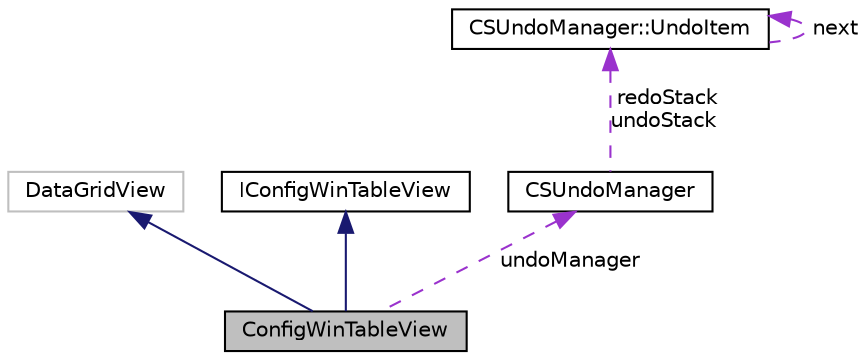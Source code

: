 digraph "ConfigWinTableView"
{
  edge [fontname="Helvetica",fontsize="10",labelfontname="Helvetica",labelfontsize="10"];
  node [fontname="Helvetica",fontsize="10",shape=record];
  Node3 [label="ConfigWinTableView",height=0.2,width=0.4,color="black", fillcolor="grey75", style="filled", fontcolor="black"];
  Node4 -> Node3 [dir="back",color="midnightblue",fontsize="10",style="solid",fontname="Helvetica"];
  Node4 [label="DataGridView",height=0.2,width=0.4,color="grey75", fillcolor="white", style="filled"];
  Node5 -> Node3 [dir="back",color="midnightblue",fontsize="10",style="solid",fontname="Helvetica"];
  Node5 [label="IConfigWinTableView",height=0.2,width=0.4,color="black", fillcolor="white", style="filled",URL="$structIConfigWinTableView.html"];
  Node6 -> Node3 [dir="back",color="darkorchid3",fontsize="10",style="dashed",label=" undoManager" ,fontname="Helvetica"];
  Node6 [label="CSUndoManager",height=0.2,width=0.4,color="black", fillcolor="white", style="filled",URL="$classCSUndoManager.html",tooltip="An undo manager. "];
  Node7 -> Node6 [dir="back",color="darkorchid3",fontsize="10",style="dashed",label=" redoStack\nundoStack" ,fontname="Helvetica"];
  Node7 [label="CSUndoManager::UndoItem",height=0.2,width=0.4,color="black", fillcolor="white", style="filled",URL="$classCSUndoManager_1_1UndoItem.html",tooltip="An event that can be undone. "];
  Node7 -> Node7 [dir="back",color="darkorchid3",fontsize="10",style="dashed",label=" next" ,fontname="Helvetica"];
}
